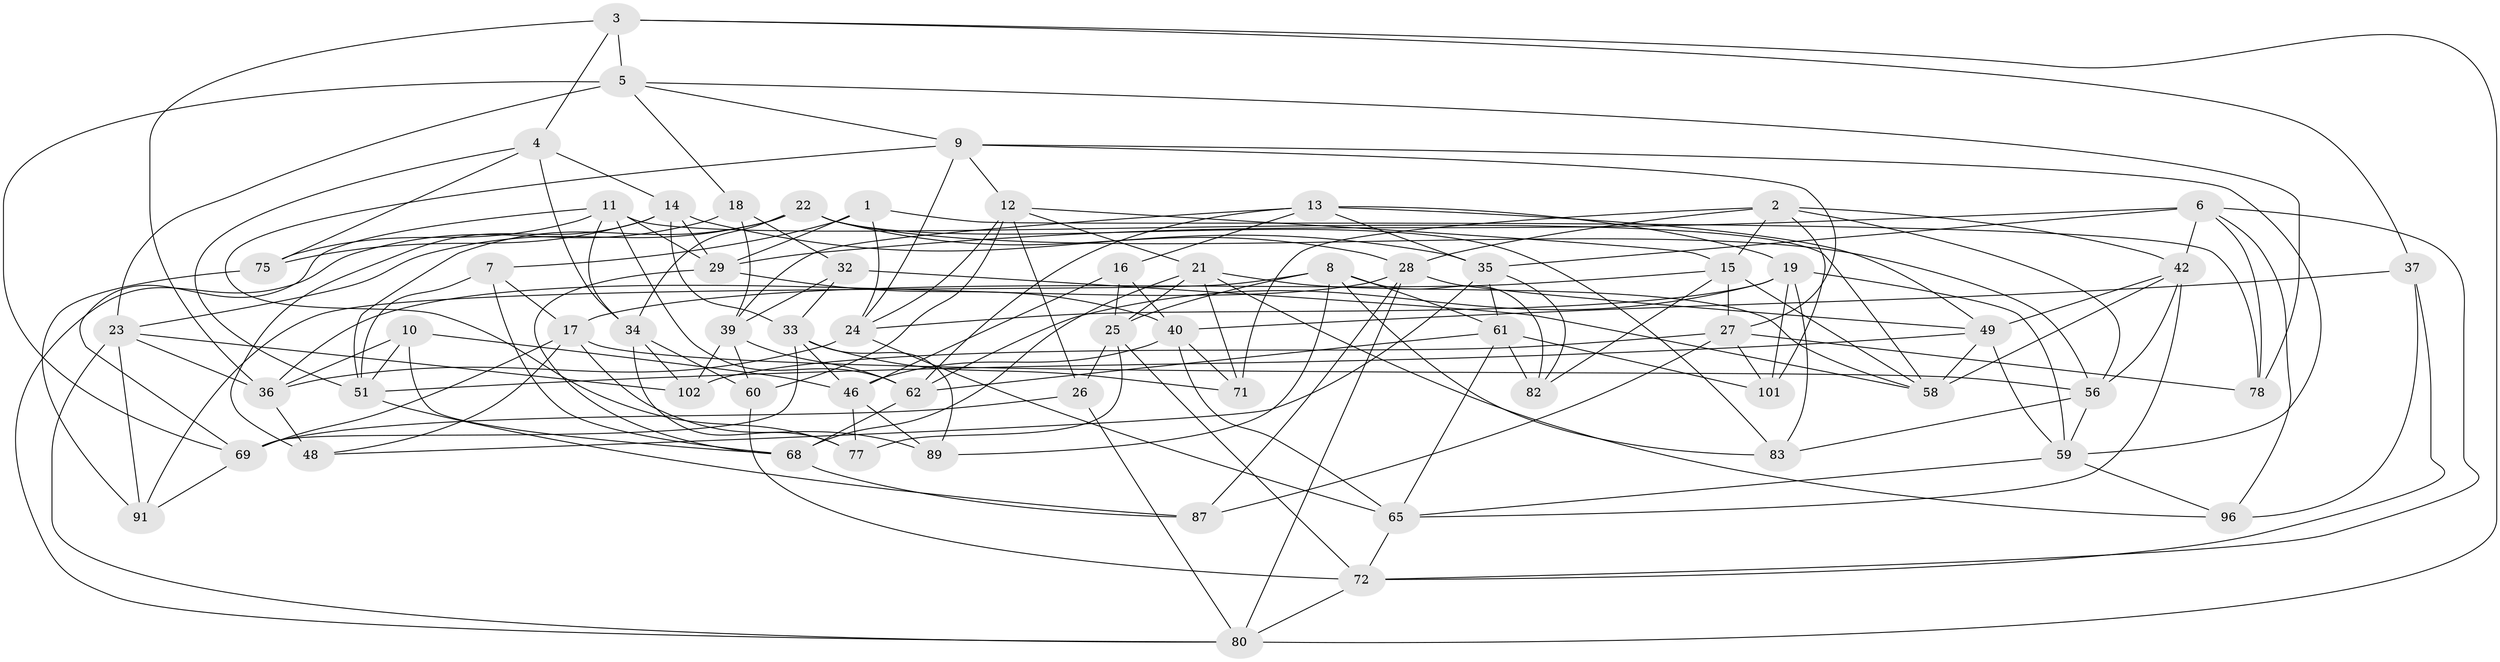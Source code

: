// Generated by graph-tools (version 1.1) at 2025/24/03/03/25 07:24:29]
// undirected, 64 vertices, 169 edges
graph export_dot {
graph [start="1"]
  node [color=gray90,style=filled];
  1;
  2 [super="+95"];
  3 [super="+52"];
  4 [super="+57"];
  5 [super="+92"];
  6 [super="+38"];
  7;
  8 [super="+31"];
  9 [super="+44"];
  10;
  11 [super="+99"];
  12 [super="+30"];
  13 [super="+81"];
  14 [super="+85"];
  15 [super="+20"];
  16;
  17 [super="+63"];
  18;
  19 [super="+84"];
  21 [super="+64"];
  22 [super="+90"];
  23 [super="+98"];
  24 [super="+79"];
  25 [super="+50"];
  26;
  27 [super="+55"];
  28 [super="+47"];
  29 [super="+41"];
  32;
  33 [super="+53"];
  34 [super="+103"];
  35 [super="+43"];
  36 [super="+67"];
  37;
  39 [super="+70"];
  40 [super="+54"];
  42 [super="+45"];
  46 [super="+66"];
  48;
  49 [super="+97"];
  51 [super="+100"];
  56 [super="+86"];
  58 [super="+93"];
  59 [super="+74"];
  60;
  61 [super="+94"];
  62 [super="+106"];
  65 [super="+76"];
  68 [super="+73"];
  69 [super="+104"];
  71;
  72 [super="+88"];
  75;
  77;
  78;
  80 [super="+105"];
  82;
  83;
  87;
  89;
  91;
  96;
  101;
  102;
  1 -- 78;
  1 -- 7;
  1 -- 29;
  1 -- 24;
  2 -- 15;
  2 -- 101;
  2 -- 28;
  2 -- 71;
  2 -- 56;
  2 -- 42;
  3 -- 37;
  3 -- 4 [weight=2];
  3 -- 36;
  3 -- 80;
  3 -- 5;
  4 -- 14;
  4 -- 34;
  4 -- 75;
  4 -- 51;
  5 -- 78;
  5 -- 18;
  5 -- 9;
  5 -- 69;
  5 -- 23;
  6 -- 78;
  6 -- 96;
  6 -- 29;
  6 -- 72;
  6 -- 35;
  6 -- 42;
  7 -- 68;
  7 -- 51;
  7 -- 17;
  8 -- 82;
  8 -- 91;
  8 -- 61;
  8 -- 25;
  8 -- 83;
  8 -- 89;
  9 -- 27;
  9 -- 77;
  9 -- 24;
  9 -- 59;
  9 -- 12;
  10 -- 46;
  10 -- 36;
  10 -- 68;
  10 -- 51;
  11 -- 34;
  11 -- 69;
  11 -- 62;
  11 -- 75;
  11 -- 58;
  11 -- 29;
  12 -- 15;
  12 -- 60;
  12 -- 24;
  12 -- 26;
  12 -- 21;
  13 -- 19;
  13 -- 49;
  13 -- 35;
  13 -- 16;
  13 -- 62;
  13 -- 39;
  14 -- 75;
  14 -- 35;
  14 -- 48;
  14 -- 33;
  14 -- 29;
  15 -- 82;
  15 -- 17;
  15 -- 58;
  15 -- 27;
  16 -- 40;
  16 -- 25;
  16 -- 46;
  17 -- 56;
  17 -- 69;
  17 -- 48;
  17 -- 89;
  18 -- 32;
  18 -- 39;
  18 -- 80;
  19 -- 62;
  19 -- 101;
  19 -- 83;
  19 -- 24;
  19 -- 59;
  21 -- 96;
  21 -- 71;
  21 -- 25;
  21 -- 58;
  21 -- 68;
  22 -- 83;
  22 -- 34;
  22 -- 51;
  22 -- 23;
  22 -- 28;
  22 -- 56;
  23 -- 80;
  23 -- 102;
  23 -- 91;
  23 -- 36;
  24 -- 65;
  24 -- 36;
  25 -- 72;
  25 -- 26;
  25 -- 77;
  26 -- 69;
  26 -- 80;
  27 -- 101;
  27 -- 78;
  27 -- 102;
  27 -- 87;
  28 -- 80;
  28 -- 49;
  28 -- 87;
  28 -- 36;
  29 -- 68;
  29 -- 40;
  32 -- 58;
  32 -- 33;
  32 -- 39;
  33 -- 46;
  33 -- 89;
  33 -- 69;
  33 -- 71;
  34 -- 102;
  34 -- 60;
  34 -- 77;
  35 -- 82;
  35 -- 48;
  35 -- 61;
  36 -- 48;
  37 -- 96;
  37 -- 72;
  37 -- 40;
  39 -- 102;
  39 -- 60;
  39 -- 62;
  40 -- 65;
  40 -- 46;
  40 -- 71;
  42 -- 49;
  42 -- 58;
  42 -- 56;
  42 -- 65;
  46 -- 77;
  46 -- 89;
  49 -- 59;
  49 -- 51;
  49 -- 58;
  51 -- 87;
  56 -- 83;
  56 -- 59;
  59 -- 65;
  59 -- 96;
  60 -- 72;
  61 -- 65;
  61 -- 101;
  61 -- 82;
  61 -- 62;
  62 -- 68;
  65 -- 72;
  68 -- 87;
  69 -- 91;
  72 -- 80;
  75 -- 91;
}

